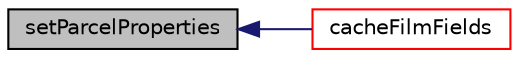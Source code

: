 digraph "setParcelProperties"
{
  bgcolor="transparent";
  edge [fontname="Helvetica",fontsize="10",labelfontname="Helvetica",labelfontsize="10"];
  node [fontname="Helvetica",fontsize="10",shape=record];
  rankdir="LR";
  Node1 [label="setParcelProperties",height=0.2,width=0.4,color="black", fillcolor="grey75", style="filled", fontcolor="black"];
  Node1 -> Node2 [dir="back",color="midnightblue",fontsize="10",style="solid",fontname="Helvetica"];
  Node2 [label="cacheFilmFields",height=0.2,width=0.4,color="red",URL="$a02692.html#a474b5788f9e6ef37ab151b4978097be3",tooltip="Cache the film fields in preparation for injection. "];
}
